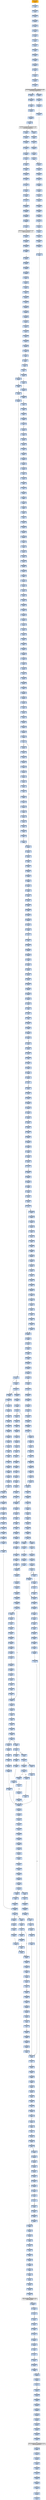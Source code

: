 strict digraph G {
	graph [bgcolor=transparent,
		name=G
	];
	node [color=lightsteelblue,
		fillcolor=lightsteelblue,
		shape=rectangle,
		style=filled
	];
	"0x0042f9e1"	[label="0x0042f9e1
movl"];
	"0x0042f9e4"	[label="0x0042f9e4
movl"];
	"0x0042f9e1" -> "0x0042f9e4"	[color="#000000"];
	"0x0042fd42"	[label="0x0042fd42
jmp"];
	"0x0042ff70"	[label="0x0042ff70
cmpl"];
	"0x0042fd42" -> "0x0042ff70"	[color="#000000"];
	"0x0042f015"	[label="0x0042f015
movl"];
	"0x0042f01a"	[label="0x0042f01a
addl"];
	"0x0042f015" -> "0x0042f01a"	[color="#000000"];
	"0x0042f888"	[label="0x0042f888
movl"];
	"0x0042f88c"	[label="0x0042f88c
xorl"];
	"0x0042f888" -> "0x0042f88c"	[color="#000000"];
	"0x0042faaf"	[label="0x0042faaf
incl"];
	"0x0042fab0"	[label="0x0042fab0
cmpl"];
	"0x0042faaf" -> "0x0042fab0"	[color="#000000"];
	"0x0042f729"	[label="0x0042f729
addl"];
	"0x0042f72f"	[label="0x0042f72f
ret"];
	"0x0042f729" -> "0x0042f72f"	[color="#000000"];
	"0x0042fe24"	[label="0x0042fe24
je"];
	"0x0042fe9c"	[label="0x0042fe9c
cmpl"];
	"0x0042fe24" -> "0x0042fe9c"	[color="#000000",
		label=T];
	"0x0042fe26"	[label="0x0042fe26
cmpl"];
	"0x0042fe24" -> "0x0042fe26"	[color="#000000",
		label=F];
	GETMODULEHANDLEA_KERNEL32_DLL	[color=lightgrey,
		fillcolor=lightgrey,
		label="GETMODULEHANDLEA_KERNEL32_DLL
GETMODULEHANDLEA"];
	"0x0042f042"	[label="0x0042f042
movl"];
	GETMODULEHANDLEA_KERNEL32_DLL -> "0x0042f042"	[color="#000000"];
	"0x0042f287"	[label="0x0042f287
testl"];
	GETMODULEHANDLEA_KERNEL32_DLL -> "0x0042f287"	[color="#000000"];
	"0x0042f89a"	[label="0x0042f89a
movl"];
	"0x0042f89e"	[label="0x0042f89e
leal"];
	"0x0042f89a" -> "0x0042f89e"	[color="#000000"];
	"0x0042fabd"	[label="0x0042fabd
pushl"];
	"0x0042fac2"	[label="0x0042fac2
call"];
	"0x0042fabd" -> "0x0042fac2"	[color="#000000"];
	"0x0042f0b0"	[label="0x0042f0b0
pushl"];
	"0x0042f0b2"	[label="0x0042f0b2
pushl"];
	"0x0042f0b0" -> "0x0042f0b2"	[color="#000000"];
	"0x0042fb24"	[label="0x0042fb24
movl"];
	"0x0042fb2a"	[label="0x0042fb2a
movl"];
	"0x0042fb24" -> "0x0042fb2a"	[color="#000000"];
	"0x0042f7de"	[label="0x0042f7de
movl"];
	"0x0042f7e0"	[label="0x0042f7e0
movl"];
	"0x0042f7de" -> "0x0042f7e0"	[color="#000000"];
	"0x0042fe90"	[label="0x0042fe90
call"];
	"0x0042f9b0"	[label="0x0042f9b0
pushl"];
	"0x0042fe90" -> "0x0042f9b0"	[color="#000000"];
	"0x0042fe22"	[label="0x0042fe22
movl"];
	"0x0042fe22" -> "0x0042fe24"	[color="#000000"];
	"0x0042f87e"	[label="0x0042f87e
movl"];
	"0x0042f882"	[label="0x0042f882
movl"];
	"0x0042f87e" -> "0x0042f882"	[color="#000000"];
	"0x0042f04f"	[label="0x0042f04f
call"];
	GETPROCADDRESS_KERNEL32_DLL	[color=lightgrey,
		fillcolor=lightgrey,
		label="GETPROCADDRESS_KERNEL32_DLL
GETPROCADDRESS"];
	"0x0042f04f" -> GETPROCADDRESS_KERNEL32_DLL	[color="#000000"];
	VIRTUALPROTECT_KERNEL32_DLL	[color=lightgrey,
		fillcolor=lightgrey,
		label="VIRTUALPROTECT_KERNEL32_DLL
VIRTUALPROTECT"];
	"0x0042f3ff"	[label="0x0042f3ff
popl"];
	VIRTUALPROTECT_KERNEL32_DLL -> "0x0042f3ff"	[color="#000000"];
	"0x0042f851"	[label="0x0042f851
xorl"];
	"0x0042f853"	[label="0x0042f853
repz"];
	"0x0042f851" -> "0x0042f853"	[color="#000000"];
	"0x0042f7f6"	[label="0x0042f7f6
movl"];
	"0x0042f7fb"	[label="0x0042f7fb
subl"];
	"0x0042f7f6" -> "0x0042f7fb"	[color="#000000"];
	"0x0042f9c0"	[label="0x0042f9c0
movb"];
	"0x0042f9c2"	[label="0x0042f9c2
incl"];
	"0x0042f9c0" -> "0x0042f9c2"	[color="#000000"];
	"0x0042fa6a"	[label="0x0042fa6a
subl"];
	"0x0042fa6c"	[label="0x0042fa6c
subl"];
	"0x0042fa6a" -> "0x0042fa6c"	[color="#000000"];
	"0x0042fea0"	[label="0x0042fea0
jb"];
	"0x0042fe9c" -> "0x0042fea0"	[color="#000000"];
	"0x0042fcb9"	[label="0x0042fcb9
xorl"];
	"0x0042fcbb"	[label="0x0042fcbb
cmpb"];
	"0x0042fcb9" -> "0x0042fcbb"	[color="#000000"];
	"0x0042f6f0"	[label="0x0042f6f0
call"];
	"0x0042fb02"	[label="0x0042fb02
movl"];
	"0x0042f6f0" -> "0x0042fb02"	[color="#000000"];
	"0x0042f17c"	[label="0x0042f17c
pushl"];
	"0x0042f181"	[label="0x0042f181
pushl"];
	"0x0042f17c" -> "0x0042f181"	[color="#000000"];
	"0x0042f93d"	[label="0x0042f93d
jge"];
	"0x0042f943"	[label="0x0042f943
cmpl"];
	"0x0042f93d" -> "0x0042f943"	[color="#000000",
		label=F];
	"0x0042f392"	[label="0x0042f392
addl"];
	"0x0042f394"	[label="0x0042f394
pushl"];
	"0x0042f392" -> "0x0042f394"	[color="#000000"];
	"0x0042f172"	[label="0x0042f172
repz"];
	"0x0042f174"	[label="0x0042f174
movl"];
	"0x0042f172" -> "0x0042f174"	[color="#000000"];
	"0x0042fb74"	[label="0x0042fb74
movl"];
	"0x0042fb76"	[label="0x0042fb76
call"];
	"0x0042fb74" -> "0x0042fb76"	[color="#000000"];
	"0x0042f986"	[label="0x0042f986
xorl"];
	"0x0042f988"	[label="0x0042f988
movb"];
	"0x0042f986" -> "0x0042f988"	[color="#000000"];
	"0x0042fe18"	[label="0x0042fe18
movb"];
	"0x0042fe1f"	[label="0x0042fe1f
popl"];
	"0x0042fe18" -> "0x0042fe1f"	[color="#000000"];
	"0x0042f420"	[label="0x0042f420
pushl"];
	"0x0042f425"	[label="0x0042f425
ret"];
	"0x0042f420" -> "0x0042f425"	[color="#000000"];
	"0x0042ff25"	[label="0x0042ff25
movl"];
	"0x0042ff2b"	[label="0x0042ff2b
movl"];
	"0x0042ff25" -> "0x0042ff2b"	[color="#000000"];
	"0x0042ff74"	[label="0x0042ff74
jb"];
	"0x0042ff7a"	[label="0x0042ff7a
movl"];
	"0x0042ff74" -> "0x0042ff7a"	[color="#000000",
		label=F];
	"0x0042ff80"	[label="0x0042ff80
popl"];
	"0x0042ff81"	[label="0x0042ff81
popl"];
	"0x0042ff80" -> "0x0042ff81"	[color="#000000"];
	"0x0042fa1b"	[label="0x0042fa1b
jmp"];
	"0x0042fa58"	[label="0x0042fa58
movl"];
	"0x0042fa1b" -> "0x0042fa58"	[color="#000000"];
	"0x0042f2a8"	[label="0x0042f2a8
movl"];
	"0x0042f2aa"	[label="0x0042f2aa
testl"];
	"0x0042f2a8" -> "0x0042f2aa"	[color="#000000"];
	"0x0042fa7f"	[label="0x0042fa7f
movl"];
	"0x0042fa82"	[label="0x0042fa82
popl"];
	"0x0042fa7f" -> "0x0042fa82"	[color="#000000"];
	VIRTUALFREE_KERNEL32_DLL	[color=lightgrey,
		fillcolor=lightgrey,
		label="VIRTUALFREE_KERNEL32_DLL
VIRTUALFREE"];
	"0x0042f1a8"	[label="0x0042f1a8
movl"];
	VIRTUALFREE_KERNEL32_DLL -> "0x0042f1a8"	[color="#000000"];
	"0x0042f24f"	[label="0x0042f24f
orl"];
	"0x0042f251"	[label="0x0042f251
je"];
	"0x0042f24f" -> "0x0042f251"	[color="#000000"];
	"0x0042f7bb"	[label="0x0042f7bb
movb"];
	"0x0042f7bd"	[label="0x0042f7bd
incl"];
	"0x0042f7bb" -> "0x0042f7bd"	[color="#000000"];
	"0x0042f8bd"	[label="0x0042f8bd
movl"];
	"0x0042f8c1"	[label="0x0042f8c1
movl"];
	"0x0042f8bd" -> "0x0042f8c1"	[color="#000000"];
	"0x0042f885"	[label="0x0042f885
movl"];
	"0x0042f882" -> "0x0042f885"	[color="#000000"];
	"0x0042f7be"	[label="0x0042f7be
movb"];
	"0x0042f7bd" -> "0x0042f7be"	[color="#000000"];
	"0x0042fa36"	[label="0x0042fa36
jmp"];
	"0x0042fa36" -> "0x0042fa58"	[color="#000000"];
	"0x0042f2b9"	[label="0x0042f2b9
movl"];
	"0x0042f2bb"	[label="0x0042f2bb
movl"];
	"0x0042f2b9" -> "0x0042f2bb"	[color="#000000"];
	"0x0042fee4"	[label="0x0042fee4
movl"];
	"0x0042fee9"	[label="0x0042fee9
movl"];
	"0x0042fee4" -> "0x0042fee9"	[color="#000000"];
	"0x0042f85e"	[label="0x0042f85e
movl"];
	"0x0042f862"	[label="0x0042f862
jbe"];
	"0x0042f85e" -> "0x0042f862"	[color="#000000"];
	"0x0042f802"	[label="0x0042f802
shrl"];
	"0x0042f804"	[label="0x0042f804
addl"];
	"0x0042f802" -> "0x0042f804"	[color="#000000"];
	"0x0042f269"	[label="0x0042f269
movl"];
	"0x0042f26f"	[label="0x0042f26f
addl"];
	"0x0042f269" -> "0x0042f26f"	[color="#000000"];
	"0x0042f918"	[label="0x0042f918
repz"];
	"0x0042f91a"	[label="0x0042f91a
movl"];
	"0x0042f918" -> "0x0042f91a"	[color="#000000"];
	"0x0042faa2"	[label="0x0042faa2
popl"];
	"0x0042faa3"	[label="0x0042faa3
movl"];
	"0x0042faa2" -> "0x0042faa3"	[color="#000000"];
	"0x0042fa20"	[label="0x0042fa20
jae"];
	"0x0042fa22"	[label="0x0042fa22
cmpl"];
	"0x0042fa20" -> "0x0042fa22"	[color="#000000",
		label=F];
	"0x0042fa2c"	[label="0x0042fa2c
cmpl"];
	"0x0042fa20" -> "0x0042fa2c"	[color="#000000",
		label=T];
	"0x0042fa8b"	[label="0x0042fa8b
xorl"];
	"0x0042fa8d"	[label="0x0042fa8d
leal"];
	"0x0042fa8b" -> "0x0042fa8d"	[color="#000000"];
	"0x0042f91e"	[label="0x0042f91e
movl"];
	"0x0042f91a" -> "0x0042f91e"	[color="#000000"];
	"0x0042f8b3"	[label="0x0042f8b3
movl"];
	"0x0042f8b7"	[label="0x0042f8b7
ja"];
	"0x0042f8b3" -> "0x0042f8b7"	[color="#000000"];
	"0x0042f8c4"	[label="0x0042f8c4
movl"];
	"0x0042f8c7"	[label="0x0042f8c7
addl"];
	"0x0042f8c4" -> "0x0042f8c7"	[color="#000000"];
	"0x0042f872"	[label="0x0042f872
incl"];
	"0x0042f873"	[label="0x0042f873
cmpl"];
	"0x0042f872" -> "0x0042f873"	[color="#000000"];
	"0x0042f08d"	[label="0x0042f08d
movl"];
	"0x0042f093"	[label="0x0042f093
orl"];
	"0x0042f08d" -> "0x0042f093"	[color="#000000"];
	"0x0042fb49"	[label="0x0042fb49
movl"];
	"0x0042fb4f"	[label="0x0042fb4f
movl"];
	"0x0042fb49" -> "0x0042fb4f"	[color="#000000"];
	"0x0042fea8"	[label="0x0042fea8
shll"];
	"0x0042feab"	[label="0x0042feab
movb"];
	"0x0042fea8" -> "0x0042feab"	[color="#000000"];
	"0x0042fab9"	[label="0x0042fab9
leal"];
	"0x0042fabc"	[label="0x0042fabc
pushl"];
	"0x0042fab9" -> "0x0042fabc"	[color="#000000"];
	"0x0042f39d"	[label="0x0042f39d
pushl"];
	"0x0042f39e"	[label="0x0042f39e
call"];
	"0x0042f39d" -> "0x0042f39e"	[color="#000000"];
	"0x0042fa25"	[label="0x0042fa25
sbbl"];
	"0x0042fa27"	[label="0x0042fa27
addl"];
	"0x0042fa25" -> "0x0042fa27"	[color="#000000"];
	"0x0042f8c1" -> "0x0042f8c4"	[color="#000000"];
	"0x0042fb0f"	[label="0x0042fb0f
leal"];
	"0x0042fb12"	[label="0x0042fb12
movl"];
	"0x0042fb0f" -> "0x0042fb12"	[color="#000000"];
	"0x0042fb72"	[label="0x0042fb72
pushl"];
	"0x0042fb72" -> "0x0042fb74"	[color="#000000"];
	"0x0042f7c7"	[label="0x0042f7c7
movl"];
	"0x0042f7cb"	[label="0x0042f7cb
shll"];
	"0x0042f7c7" -> "0x0042f7cb"	[color="#000000"];
	"0x0042fcc3"	[label="0x0042fcc3
jne"];
	"0x0042fcc5"	[label="0x0042fcc5
incl"];
	"0x0042fcc3" -> "0x0042fcc5"	[color="#000000",
		label=F];
	"0x0042fccd"	[label="0x0042fccd
movb"];
	"0x0042fcc3" -> "0x0042fccd"	[color="#000000",
		label=T];
	"0x0042ff83"	[label="0x0042ff83
movb"];
	"0x0042ff85"	[label="0x0042ff85
popl"];
	"0x0042ff83" -> "0x0042ff85"	[color="#000000"];
	"0x0042faf7"	[label="0x0042faf7
popl"];
	"0x0042faf8"	[label="0x0042faf8
popl"];
	"0x0042faf7" -> "0x0042faf8"	[color="#000000"];
	"0x0042f911"	[label="0x0042f911
movl"];
	"0x0042f915"	[label="0x0042f915
andl"];
	"0x0042f911" -> "0x0042f915"	[color="#000000"];
	"0x0042fe4c"	[label="0x0042fe4c
movl"];
	"0x0042fe50"	[label="0x0042fe50
andl"];
	"0x0042fe4c" -> "0x0042fe50"	[color="#000000"];
	"0x0042fa47"	[label="0x0042fa47
jae"];
	"0x0042fa49"	[label="0x0042fa49
movl"];
	"0x0042fa47" -> "0x0042fa49"	[color="#000000",
		label=F];
	"0x0042fafe"	[label="0x0042fafe
popl"];
	"0x0042faff"	[label="0x0042faff
ret"];
	"0x0042fafe" -> "0x0042faff"	[color="#000000"];
	"0x0042f831"	[label="0x0042f831
ret"];
	"0x0042faf1"	[label="0x0042faf1
movl"];
	"0x0042f831" -> "0x0042faf1"	[color="#000000"];
	"0x0042f39e" -> VIRTUALPROTECT_KERNEL32_DLL	[color="#000000"];
	"0x0042f939"	[label="0x0042f939
movl"];
	"0x0042f939" -> "0x0042f93d"	[color="#000000"];
	"0x0042f110"	[label="0x0042f110
pushl"];
	"0x0042f111"	[label="0x0042f111
pushl"];
	"0x0042f110" -> "0x0042f111"	[color="#000000"];
	"0x0042f80f"	[label="0x0042f80f
movl"];
	"0x0042fac2" -> "0x0042f80f"	[color="#000000"];
	"0x0042f9b1"	[label="0x0042f9b1
pushl"];
	"0x0042f9b0" -> "0x0042f9b1"	[color="#000000"];
	"0x0042f114"	[label="0x0042f114
subl"];
	"0x0042f117"	[label="0x0042f117
movl"];
	"0x0042f114" -> "0x0042f117"	[color="#000000"];
	"0x0042f2ee"	[label="0x0042f2ee
testl"];
	"0x0042f2f0"	[label="0x0042f2f0
popl"];
	"0x0042f2ee" -> "0x0042f2f0"	[color="#000000"];
	"0x0042ff4e"	[label="0x0042ff4e
movb"];
	"0x0042ff51"	[label="0x0042ff51
movl"];
	"0x0042ff4e" -> "0x0042ff51"	[color="#000000"];
	"0x0042ff70" -> "0x0042ff74"	[color="#000000"];
	"0x0042f7c2"	[label="0x0042f7c2
movl"];
	"0x0042f7c4"	[label="0x0042f7c4
movl"];
	"0x0042f7c2" -> "0x0042f7c4"	[color="#000000"];
	"0x0042f396"	[label="0x0042f396
pushl"];
	"0x0042f397"	[label="0x0042f397
pushl"];
	"0x0042f396" -> "0x0042f397"	[color="#000000"];
	"0x0042f931"	[label="0x0042f931
movl"];
	"0x0042f935"	[label="0x0042f935
movl"];
	"0x0042f931" -> "0x0042f935"	[color="#000000"];
	"0x0042f6cc"	[label="0x0042f6cc
subl"];
	"0x0042f6d2"	[label="0x0042f6d2
leal"];
	"0x0042f6cc" -> "0x0042f6d2"	[color="#000000"];
	"0x0042f8a9"	[label="0x0042f8a9
shll"];
	"0x0042f8ab"	[label="0x0042f8ab
addl"];
	"0x0042f8a9" -> "0x0042f8ab"	[color="#000000"];
	"0x0042f970"	[label="0x0042f970
testb"];
	"0x0042f972"	[label="0x0042f972
je"];
	"0x0042f970" -> "0x0042f972"	[color="#000000"];
	"0x0042fb6e"	[label="0x0042fb6e
leal"];
	"0x0042fb71"	[label="0x0042fb71
pushl"];
	"0x0042fb6e" -> "0x0042fb71"	[color="#000000"];
	"0x0042ff3e"	[label="0x0042ff3e
leal"];
	"0x0042ff41"	[label="0x0042ff41
cmpl"];
	"0x0042ff3e" -> "0x0042ff41"	[color="#000000"];
	"0x0042fd3c"	[label="0x0042fd3c
movl"];
	"0x0042fd3e"	[label="0x0042fd3e
movl"];
	"0x0042fd3c" -> "0x0042fd3e"	[color="#000000"];
	"0x0042f8cf"	[label="0x0042f8cf
movl"];
	"0x0042f8d3"	[label="0x0042f8d3
jl"];
	"0x0042f8cf" -> "0x0042f8d3"	[color="#000000"];
	"0x0042fd3b"	[label="0x0042fd3b
incl"];
	"0x0042fd3b" -> "0x0042fd3c"	[color="#000000"];
	"0x0042ff49"	[label="0x0042ff49
subl"];
	"0x0042ff4b"	[label="0x0042ff4b
incl"];
	"0x0042ff49" -> "0x0042ff4b"	[color="#000000"];
	"0x0042f90d"	[label="0x0042f90d
repz"];
	"0x0042f90f"	[label="0x0042f90f
movl"];
	"0x0042f90d" -> "0x0042f90f"	[color="#000000"];
	"0x0042f0fc"	[label="0x0042f0fc
call"];
	"0x0042f6c8"	[label="0x0042f6c8
movl"];
	"0x0042f0fc" -> "0x0042f6c8"	[color="#000000"];
	"0x0042f9a6"	[label="0x0042f9a6
popl"];
	"0x0042f9a7"	[label="0x0042f9a7
addl"];
	"0x0042f9a6" -> "0x0042f9a7"	[color="#000000"];
	"0x0042f834"	[label="0x0042f834
subl"];
	"0x0042f83a"	[label="0x0042f83a
pushl"];
	"0x0042f834" -> "0x0042f83a"	[color="#000000"];
	"0x0042fa0f"	[label="0x0042fa0f
movl"];
	"0x0042fa11"	[label="0x0042fa11
shrl"];
	"0x0042fa0f" -> "0x0042fa11"	[color="#000000"];
	"0x0042ff82"	[label="0x0042ff82
popl"];
	"0x0042ff81" -> "0x0042ff82"	[color="#000000"];
	"0x0042fd36"	[label="0x0042fd36
movb"];
	"0x0042fd38"	[label="0x0042fd38
movl"];
	"0x0042fd36" -> "0x0042fd38"	[color="#000000"];
	"0x0042f926"	[label="0x0042f926
addl"];
	"0x0042f929"	[label="0x0042f929
incl"];
	"0x0042f926" -> "0x0042f929"	[color="#000000"];
	"0x0042ff31"	[label="0x0042ff31
movl"];
	"0x0042ff37"	[label="0x0042ff37
movl"];
	"0x0042ff31" -> "0x0042ff37"	[color="#000000"];
	"0x0042f8e0"	[label="0x0042f8e0
movl"];
	"0x0042f8e6"	[label="0x0042f8e6
shrl"];
	"0x0042f8e0" -> "0x0042f8e6"	[color="#000000"];
	"0x0042f048"	[label="0x0042f048
movl"];
	"0x0042f042" -> "0x0042f048"	[color="#000000"];
	"0x0042fce6"	[label="0x0042fce6
popl"];
	"0x0042fce7"	[label="0x0042fce7
popl"];
	"0x0042fce6" -> "0x0042fce7"	[color="#000000"];
	"0x0042f71a"	[label="0x0042f71a
jne"];
	"0x0042f726"	[label="0x0042f726
movl"];
	"0x0042f71a" -> "0x0042f726"	[color="#000000",
		label=T];
	"0x0042fcb2"	[label="0x0042fcb2
movb"];
	"0x0042fcb2" -> "0x0042fcb9"	[color="#000000"];
	"0x0042f80a"	[label="0x0042f80a
popl"];
	"0x0042f80b"	[label="0x0042f80b
popl"];
	"0x0042f80a" -> "0x0042f80b"	[color="#000000"];
	"0x0042fccb"	[label="0x0042fccb
jmp"];
	"0x0042fcd4"	[label="0x0042fcd4
movl"];
	"0x0042fccb" -> "0x0042fcd4"	[color="#000000"];
	"0x0042fe2e"	[label="0x0042fe2e
leal"];
	"0x0042fe31"	[label="0x0042fe31
cmpl"];
	"0x0042fe2e" -> "0x0042fe31"	[color="#000000"];
	"0x0042fed6"	[label="0x0042fed6
movl"];
	"0x0042fed9"	[label="0x0042fed9
movl"];
	"0x0042fed6" -> "0x0042fed9"	[color="#000000"];
	"0x0042fb14"	[label="0x0042fb14
movl"];
	"0x0042fb1b"	[label="0x0042fb1b
movl"];
	"0x0042fb14" -> "0x0042fb1b"	[color="#000000"];
	"0x0042fef5"	[label="0x0042fef5
addl"];
	"0x0042fef7"	[label="0x0042fef7
cmpl"];
	"0x0042fef5" -> "0x0042fef7"	[color="#000000"];
	"0x0042fa09"	[label="0x0042fa09
movl"];
	"0x0042fa09" -> "0x0042fa0f"	[color="#000000"];
	"0x0042f155"	[label="0x0042f155
jmp"];
	"0x0042f15f"	[label="0x0042f15f
movl"];
	"0x0042f155" -> "0x0042f15f"	[color="#000000"];
	"0x0042f8a1"	[label="0x0042f8a1
movl"];
	"0x0042f8a5"	[label="0x0042f8a5
movl"];
	"0x0042f8a1" -> "0x0042f8a5"	[color="#000000"];
	"0x0042f8ad"	[label="0x0042f8ad
cmpl"];
	"0x0042f8ab" -> "0x0042f8ad"	[color="#000000"];
	"0x0042f813"	[label="0x0042f813
movl"];
	"0x0042f80f" -> "0x0042f813"	[color="#000000"];
	"0x0042f90f" -> "0x0042f911"	[color="#000000"];
	"0x0042ff2b" -> "0x0042ff31"	[color="#000000"];
	"0x0042f2be"	[label="0x0042f2be
addl"];
	"0x0042f2bb" -> "0x0042f2be"	[color="#000000"];
	"0x0042f9f9"	[label="0x0042f9f9
subl"];
	"0x0042f9fb"	[label="0x0042f9fb
shrl"];
	"0x0042f9f9" -> "0x0042f9fb"	[color="#000000"];
	"0x0042f9c9"	[label="0x0042f9c9
movl"];
	"0x0042f9cc"	[label="0x0042f9cc
movl"];
	"0x0042f9c9" -> "0x0042f9cc"	[color="#000000"];
	"0x0042fe7d"	[label="0x0042fe7d
movl"];
	"0x0042fe80"	[label="0x0042fe80
subl"];
	"0x0042fe7d" -> "0x0042fe80"	[color="#000000"];
	"0x0042fbac"	[label="0x0042fbac
pushl"];
	"0x0042fbad"	[label="0x0042fbad
movl"];
	"0x0042fbac" -> "0x0042fbad"	[color="#000000"];
	"0x0042fa75"	[label="0x0042fa75
addl"];
	"0x0042fa77"	[label="0x0042fa77
movl"];
	"0x0042fa75" -> "0x0042fa77"	[color="#000000"];
	"0x0042f92e"	[label="0x0042f92e
cmpl"];
	"0x0042f92e" -> "0x0042f931"	[color="#000000"];
	"0x0042f0e2"	[label="0x0042f0e2
movl"];
	"0x0042f0e8"	[label="0x0042f0e8
pushl"];
	"0x0042f0e2" -> "0x0042f0e8"	[color="#000000"];
	"0x0042fa84"	[label="0x0042fa84
pushl"];
	"0x0042fa85"	[label="0x0042fa85
pushl"];
	"0x0042fa84" -> "0x0042fa85"	[color="#000000"];
	"0x0042f0eb"	[label="0x0042f0eb
addl"];
	"0x0042f0f1"	[label="0x0042f0f1
pushl"];
	"0x0042f0eb" -> "0x0042f0f1"	[color="#000000"];
	"0x0042fb5a"	[label="0x0042fb5a
call"];
	"0x0042fb63"	[label="0x0042fb63
subl"];
	"0x0042fb5a" -> "0x0042fb63"	[color="#000000"];
	"0x0042f395"	[label="0x0042f395
pushl"];
	"0x0042f395" -> "0x0042f396"	[color="#000000"];
	"0x0042f014"	[label="0x0042f014
popl"];
	"0x0042f014" -> "0x0042f015"	[color="#000000"];
	"0x0042fb57"	[label="0x0042fb57
movl"];
	"0x0042fb59"	[label="0x0042fb59
stosb"];
	"0x0042fb57" -> "0x0042fb59"	[color="#000000"];
	"0x0042f9f4"	[label="0x0042f9f4
movl"];
	"0x0042f9f4" -> "0x0042f9f9"	[color="#000000"];
	"0x0042f2c0"	[label="0x0042f2c0
addl"];
	"0x0042f2be" -> "0x0042f2c0"	[color="#000000"];
	"0x0042f056"	[label="0x0042f056
movb"];
	"0x0042f058"	[label="0x0042f058
scasb"];
	"0x0042f056" -> "0x0042f058"	[color="#000000"];
	"0x0042f022"	[label="0x0042f022
cmpl"];
	"0x0042f029"	[label="0x0042f029
movl"];
	"0x0042f022" -> "0x0042f029"	[color="#000000"];
	"0x0042fa5d"	[label="0x0042fa5d
addl"];
	"0x0042fa5f"	[label="0x0042fa5f
movl"];
	"0x0042fa5d" -> "0x0042fa5f"	[color="#000000"];
	"0x0042f97f"	[label="0x0042f97f
movl"];
	"0x0042f983"	[label="0x0042f983
movl"];
	"0x0042f97f" -> "0x0042f983"	[color="#000000"];
	"0x0042fd34"	[label="0x0042fd34
movl"];
	"0x0042fd34" -> "0x0042fd36"	[color="#000000"];
	"0x0042fa87"	[label="0x0042fa87
movl"];
	"0x0042fa89"	[label="0x0042fa89
xorl"];
	"0x0042fa87" -> "0x0042fa89"	[color="#000000"];
	"0x0042f806"	[label="0x0042f806
popl"];
	"0x0042f804" -> "0x0042f806"	[color="#000000"];
	"0x0042f900"	[label="0x0042f900
movl"];
	"0x0042f904"	[label="0x0042f904
shll"];
	"0x0042f900" -> "0x0042f904"	[color="#000000"];
	"0x0042f83c"	[label="0x0042f83c
pushl"];
	"0x0042f83d"	[label="0x0042f83d
movl"];
	"0x0042f83c" -> "0x0042f83d"	[color="#000000"];
	"0x0042f36e"	[label="0x0042f36e
jmp"];
	"0x0042f2a2"	[label="0x0042f2a2
movl"];
	"0x0042f36e" -> "0x0042f2a2"	[color="#000000"];
	"0x0042f384"	[label="0x0042f384
jmp"];
	"0x0042f271"	[label="0x0042f271
movl"];
	"0x0042f384" -> "0x0042f271"	[color="#000000"];
	"0x0042f249"	[label="0x0042f249
movl"];
	"0x0042f249" -> "0x0042f24f"	[color="#000000"];
	"0x0042faf9"	[label="0x0042faf9
addl"];
	"0x0042faf8" -> "0x0042faf9"	[color="#000000"];
	"0x0042fea2"	[label="0x0042fea2
movl"];
	"0x0042fea5"	[label="0x0042fea5
movl"];
	"0x0042fea2" -> "0x0042fea5"	[color="#000000"];
	"0x0042f8fe"	[label="0x0042f8fe
movl"];
	"0x0042f8fe" -> "0x0042f900"	[color="#000000"];
	"0x0042fa62"	[label="0x0042fa62
movl"];
	"0x0042fa65"	[label="0x0042fa65
movl"];
	"0x0042fa62" -> "0x0042fa65"	[color="#000000"];
	"0x0042f866"	[label="0x0042f866
movb"];
	"0x0042f869"	[label="0x0042f869
movl"];
	"0x0042f866" -> "0x0042f869"	[color="#000000"];
	"0x0042f9c3"	[label="0x0042f9c3
movb"];
	"0x0042f9c7"	[label="0x0042f9c7
movl"];
	"0x0042f9c3" -> "0x0042f9c7"	[color="#000000"];
	"0x0042f7a5"	[label="0x0042f7a5
movl"];
	"0x0042f7a7"	[label="0x0042f7a7
pushl"];
	"0x0042f7a5" -> "0x0042f7a7"	[color="#000000"];
	"0x0042ff86"	[label="0x0042ff86
addl"];
	"0x0042ff85" -> "0x0042ff86"	[color="#000000"];
	"0x0042f0fa"	[label="0x0042f0fa
pushl"];
	"0x0042f0fb"	[label="0x0042f0fb
pushl"];
	"0x0042f0fa" -> "0x0042f0fb"	[color="#000000"];
	"0x0042fb37"	[label="0x0042fb37
movl"];
	"0x0042fb3d"	[label="0x0042fb3d
movl"];
	"0x0042fb37" -> "0x0042fb3d"	[color="#000000"];
	"0x0042f6eb"	[label="0x0042f6eb
pushl"];
	"0x0042f6ec"	[label="0x0042f6ec
leal"];
	"0x0042f6eb" -> "0x0042f6ec"	[color="#000000"];
	"0x0042feb8"	[label="0x0042feb8
movl"];
	"0x0042febc"	[label="0x0042febc
andl"];
	"0x0042feb8" -> "0x0042febc"	[color="#000000"];
	"0x0042f8d5"	[label="0x0042f8d5
movl"];
	"0x0042f8d3" -> "0x0042f8d5"	[color="#000000",
		label=F];
	"0x0042f922"	[label="0x0042f922
movl"];
	"0x0042f8d3" -> "0x0042f922"	[color="#000000",
		label=T];
	"0x0042f1c8"	[label="0x0042f1c8
je"];
	"0x0042f243"	[label="0x0042f243
movl"];
	"0x0042f1c8" -> "0x0042f243"	[color="#000000",
		label=T];
	"0x0042f7f4"	[label="0x0042f7f4
shrl"];
	"0x0042f7f4" -> "0x0042f7f6"	[color="#000000"];
	"0x0042f9d0"	[label="0x0042f9d0
shll"];
	"0x0042f9cc" -> "0x0042f9d0"	[color="#000000"];
	"0x0042fb06"	[label="0x0042fb06
movl"];
	"0x0042fb08"	[label="0x0042fb08
movl"];
	"0x0042fb06" -> "0x0042fb08"	[color="#000000"];
	"0x0042f106"	[label="0x0042f106
jne"];
	"0x0042f106" -> "0x0042f155"	[color="#000000",
		label=T];
	"0x0042f108"	[label="0x0042f108
incb"];
	"0x0042f106" -> "0x0042f108"	[color="#000000",
		label=F];
	"0x0042f11d"	[label="0x0042f11d
xorl"];
	"0x0042f11f"	[label="0x0042f11f
orl"];
	"0x0042f11d" -> "0x0042f11f"	[color="#000000"];
	"0x0042fa65" -> "0x0042fa6a"	[color="#000000"];
	"0x0042fbc3"	[label="0x0042fbc3
xorl"];
	"0x0042fbc5"	[label="0x0042fbc5
movl"];
	"0x0042fbc3" -> "0x0042fbc5"	[color="#000000"];
	"0x0042f001"	[color=lightgrey,
		fillcolor=orange,
		label="0x0042f001
pusha"];
	"0x0042f002"	[label="0x0042f002
call"];
	"0x0042f001" -> "0x0042f002"	[color="#000000"];
	"0x0042fec6"	[label="0x0042fec6
movl"];
	"0x0042fec8"	[label="0x0042fec8
cmpl"];
	"0x0042fec6" -> "0x0042fec8"	[color="#000000"];
	"0x0042fcda"	[label="0x0042fcda
leal"];
	"0x0042fcde"	[label="0x0042fcde
movl"];
	"0x0042fcda" -> "0x0042fcde"	[color="#000000"];
	"0x0042f949"	[label="0x0042f949
je"];
	"0x0042f95a"	[label="0x0042f95a
movl"];
	"0x0042f949" -> "0x0042f95a"	[color="#000000",
		label=T];
	"0x0042f163"	[label="0x0042f163
addl"];
	"0x0042f169"	[label="0x0042f169
movl"];
	"0x0042f163" -> "0x0042f169"	[color="#000000"];
	"0x0042f807"	[label="0x0042f807
movl"];
	"0x0042f806" -> "0x0042f807"	[color="#000000"];
	"0x0042f03b"	[label="0x0042f03b
pushl"];
	"0x0042f03c"	[label="0x0042f03c
call"];
	"0x0042f03b" -> "0x0042f03c"	[color="#000000"];
	"0x0042f0b7"	[label="0x0042f0b7
pushl"];
	"0x0042f0bc"	[label="0x0042f0bc
pushl"];
	"0x0042f0b7" -> "0x0042f0bc"	[color="#000000"];
	"0x0042f154"	[label="0x0042f154
popl"];
	"0x0042f154" -> "0x0042f155"	[color="#000000"];
	"0x0042f152"	[label="0x0042f152
popl"];
	"0x0042f153"	[label="0x0042f153
popl"];
	"0x0042f152" -> "0x0042f153"	[color="#000000"];
	"0x0042f2ac"	[label="0x0042f2ac
jne"];
	"0x0042f2b1"	[label="0x0042f2b1
addl"];
	"0x0042f2ac" -> "0x0042f2b1"	[color="#000000",
		label=T];
	"0x0042f2a2" -> "0x0042f2a8"	[color="#000000"];
	"0x0042f00e"	[label="0x0042f00e
call"];
	"0x0042f00e" -> "0x0042f014"	[color="#000000"];
	"0x0042f845"	[label="0x0042f845
movl"];
	"0x0042f84b"	[label="0x0042f84b
xorl"];
	"0x0042f845" -> "0x0042f84b"	[color="#000000"];
	"0x0042f9fd"	[label="0x0042f9fd
movl"];
	"0x0042fa00"	[label="0x0042fa00
andl"];
	"0x0042f9fd" -> "0x0042fa00"	[color="#000000"];
	"0x0042faf1" -> "0x0042faf7"	[color="#000000"];
	"0x0042fefa"	[label="0x0042fefa
jae"];
	"0x0042fefc"	[label="0x0042fefc
movl"];
	"0x0042fefa" -> "0x0042fefc"	[color="#000000",
		label=F];
	"0x0042ff16"	[label="0x0042ff16
movl"];
	"0x0042fefa" -> "0x0042ff16"	[color="#000000",
		label=T];
	"0x0042fa05"	[label="0x0042fa05
cmpl"];
	"0x0042fa00" -> "0x0042fa05"	[color="#000000"];
	"0x0042ff6e"	[label="0x0042ff6e
je"];
	"0x0042ff6e" -> "0x0042ff70"	[color="#000000",
		label=F];
	"0x0042f7a8"	[label="0x0042f7a8
movl"];
	"0x0042f7ad"	[label="0x0042f7ad
pushl"];
	"0x0042f7a8" -> "0x0042f7ad"	[color="#000000"];
	"0x0042fe34"	[label="0x0042fe34
jb"];
	"0x0042fe31" -> "0x0042fe34"	[color="#000000"];
	"0x0042fba2"	[label="0x0042fba2
leal"];
	"0x0042fba8"	[label="0x0042fba8
leal"];
	"0x0042fba2" -> "0x0042fba8"	[color="#000000"];
	"0x0042f189"	[label="0x0042f189
call"];
	"0x0042f189" -> VIRTUALFREE_KERNEL32_DLL	[color="#000000"];
	"0x0042f39a"	[label="0x0042f39a
pushl"];
	"0x0042f39a" -> "0x0042f39d"	[color="#000000"];
	"0x0042fee0"	[label="0x0042fee0
addl"];
	"0x0042fee2"	[label="0x0042fee2
shrl"];
	"0x0042fee0" -> "0x0042fee2"	[color="#000000"];
	"0x0042fbb4"	[label="0x0042fbb4
testb"];
	"0x0042fbb6"	[label="0x0042fbb6
jne"];
	"0x0042fbb4" -> "0x0042fbb6"	[color="#000000"];
	"0x0042f974"	[label="0x0042f974
movl"];
	"0x0042f97a"	[label="0x0042f97a
andl"];
	"0x0042f974" -> "0x0042f97a"	[color="#000000"];
	"0x0042f151"	[label="0x0042f151
popl"];
	"0x0042f151" -> "0x0042f152"	[color="#000000"];
	"0x0042f40c"	[label="0x0042f40c
popl"];
	"0x0042f40d"	[label="0x0042f40d
orl"];
	"0x0042f40c" -> "0x0042f40d"	[color="#000000"];
	"0x0042f0a7"	[label="0x0042f0a7
cmpl"];
	"0x0042f0aa"	[label="0x0042f0aa
je"];
	"0x0042f0a7" -> "0x0042f0aa"	[color="#000000"];
	"0x0042fb59" -> "0x0042fb5a"	[color="#000000"];
	"0x0042f9a2"	[label="0x0042f9a2
popl"];
	"0x0042f9a3"	[label="0x0042f9a3
popl"];
	"0x0042f9a2" -> "0x0042f9a3"	[color="#000000"];
	"0x0042fcea"	[label="0x0042fcea
popl"];
	"0x0042fceb"	[label="0x0042fceb
addl"];
	"0x0042fcea" -> "0x0042fceb"	[color="#000000"];
	"0x0042f01c"	[label="0x0042f01c
subl"];
	"0x0042f01a" -> "0x0042f01c"	[color="#000000"];
	"0x0042f095"	[label="0x0042f095
je"];
	"0x0042f093" -> "0x0042f095"	[color="#000000"];
	"0x0042f879"	[label="0x0042f879
movl"];
	"0x0042f879" -> "0x0042f87e"	[color="#000000"];
	"0x0042f059"	[label="0x0042f059
jne"];
	"0x0042f058" -> "0x0042f059"	[color="#000000"];
	"0x0042fece"	[label="0x0042fece
movl"];
	"0x0042fed1"	[label="0x0042fed1
jae"];
	"0x0042fece" -> "0x0042fed1"	[color="#000000"];
	"0x0042f875"	[label="0x0042f875
movl"];
	"0x0042f873" -> "0x0042f875"	[color="#000000"];
	"0x0042f8eb"	[label="0x0042f8eb
andl"];
	"0x0042f8f0"	[label="0x0042f8f0
subl"];
	"0x0042f8eb" -> "0x0042f8f0"	[color="#000000"];
	"0x0042fead"	[label="0x0042fead
incl"];
	"0x0042feab" -> "0x0042fead"	[color="#000000"];
	"0x0042fa22" -> "0x0042fa25"	[color="#000000"];
	"0x0042f8d8"	[label="0x0042f8d8
movl"];
	"0x0042f8dc"	[label="0x0042f8dc
movl"];
	"0x0042f8d8" -> "0x0042f8dc"	[color="#000000"];
	"0x0042fca3"	[label="0x0042fca3
testb"];
	"0x0042fca5"	[label="0x0042fca5
jne"];
	"0x0042fca3" -> "0x0042fca5"	[color="#000000"];
	"0x0042f8a5" -> "0x0042f8a9"	[color="#000000"];
	"0x0042f83b"	[label="0x0042f83b
pushl"];
	"0x0042f83a" -> "0x0042f83b"	[color="#000000"];
	"0x0042feae"	[label="0x0042feae
movb"];
	"0x0042fead" -> "0x0042feae"	[color="#000000"];
	"0x0042f2aa" -> "0x0042f2ac"	[color="#000000"];
	"0x0042fe72"	[label="0x0042fe72
subl"];
	"0x0042fe74"	[label="0x0042fe74
addl"];
	"0x0042fe72" -> "0x0042fe74"	[color="#000000"];
	"0x0042f161"	[label="0x0042f161
movl"];
	"0x0042f15f" -> "0x0042f161"	[color="#000000"];
	"0x0042f994"	[label="0x0042f994
movl"];
	"0x0042f996"	[label="0x0042f996
movl"];
	"0x0042f994" -> "0x0042f996"	[color="#000000"];
	"0x0042f389"	[label="0x0042f389
movl"];
	"0x0042f38f"	[label="0x0042f38f
movl"];
	"0x0042f389" -> "0x0042f38f"	[color="#000000"];
	"0x0042f960"	[label="0x0042f960
xorl"];
	"0x0042f95a" -> "0x0042f960"	[color="#000000"];
	"0x0042f117" -> "0x0042f11d"	[color="#000000"];
	"0x0042f394" -> "0x0042f395"	[color="#000000"];
	"0x0042f9e6"	[label="0x0042f9e6
movl"];
	"0x0042f9e4" -> "0x0042f9e6"	[color="#000000"];
	"0x0042f8f2"	[label="0x0042f8f2
addl"];
	"0x0042f8f4"	[label="0x0042f8f4
movb"];
	"0x0042f8f2" -> "0x0042f8f4"	[color="#000000"];
	"0x0042feb2"	[label="0x0042feb2
movl"];
	"0x0042feae" -> "0x0042feb2"	[color="#000000"];
	"0x0042f89e" -> "0x0042f8a1"	[color="#000000"];
	"0x0042fa5a"	[label="0x0042fa5a
movl"];
	"0x0042fa5a" -> "0x0042fa5d"	[color="#000000"];
	"0x0042f8f0" -> "0x0042f8f2"	[color="#000000"];
	"0x0042f9a4"	[label="0x0042f9a4
movb"];
	"0x0042f9a3" -> "0x0042f9a4"	[color="#000000"];
	"0x0042f373"	[label="0x0042f373
movl"];
	"0x0042f375"	[label="0x0042f375
movl"];
	"0x0042f373" -> "0x0042f375"	[color="#000000"];
	"0x0042f877"	[label="0x0042f877
jb"];
	"0x0042f877" -> "0x0042f879"	[color="#000000",
		label=F];
	"0x0042f92b"	[label="0x0042f92b
addl"];
	"0x0042f92b" -> "0x0042f92e"	[color="#000000"];
	"0x0042f9ad"	[label="0x0042f9ad
ret"];
	"0x0042f9ad" -> "0x0042fbb4"	[color="#000000"];
	"0x0042f9ad" -> "0x0042fca3"	[color="#000000"];
	"0x0042f112"	[label="0x0042f112
movl"];
	"0x0042f111" -> "0x0042f112"	[color="#000000"];
	"0x0042f17b"	[label="0x0042f17b
popl"];
	"0x0042f17b" -> "0x0042f17c"	[color="#000000"];
	"0x0042fa7d"	[label="0x0042fa7d
popl"];
	"0x0042fa77" -> "0x0042fa7d"	[color="#000000"];
	"0x0042fa19"	[label="0x0042fa19
movl"];
	"0x0042fa19" -> "0x0042fa1b"	[color="#000000"];
	"0x0042fe3f"	[label="0x0042fe3f
movb"];
	"0x0042fe41"	[label="0x0042fe41
incl"];
	"0x0042fe3f" -> "0x0042fe41"	[color="#000000"];
	"0x0042f9db"	[label="0x0042f9db
movl"];
	"0x0042f9de"	[label="0x0042f9de
addl"];
	"0x0042f9db" -> "0x0042f9de"	[color="#000000"];
	"0x0042fe3c"	[label="0x0042fe3c
shll"];
	"0x0042fe3c" -> "0x0042fe3f"	[color="#000000"];
	"0x0042fa7e"	[label="0x0042fa7e
popl"];
	"0x0042fa7d" -> "0x0042fa7e"	[color="#000000"];
	"0x0042f8d5" -> "0x0042f8d8"	[color="#000000"];
	"0x0042f2f1"	[label="0x0042f2f1
jne"];
	"0x0042f2f0" -> "0x0042f2f1"	[color="#000000"];
	"0x0042f176"	[label="0x0042f176
andl"];
	"0x0042f179"	[label="0x0042f179
repz"];
	"0x0042f176" -> "0x0042f179"	[color="#000000"];
	"0x0042f0f7"	[label="0x0042f0f7
pushl"];
	"0x0042f0f1" -> "0x0042f0f7"	[color="#000000"];
	"0x0042f88e"	[label="0x0042f88e
movl"];
	"0x0042f892"	[label="0x0042f892
movl"];
	"0x0042f88e" -> "0x0042f892"	[color="#000000"];
	"0x0042fa83"	[label="0x0042fa83
ret"];
	"0x0042fa82" -> "0x0042fa83"	[color="#000000"];
	"0x0042fb55"	[label="0x0042fb55
repz"];
	"0x0042fb4f" -> "0x0042fb55"	[color="#000000"];
	"0x0042f378"	[label="0x0042f378
movl"];
	"0x0042f37b"	[label="0x0042f37b
addl"];
	"0x0042f378" -> "0x0042f37b"	[color="#000000"];
	"0x0042f9fb" -> "0x0042f9fd"	[color="#000000"];
	"0x0042f101"	[label="0x0042f101
movb"];
	"0x0042f72f" -> "0x0042f101"	[color="#000000"];
	"0x0042fecb"	[label="0x0042fecb
movl"];
	"0x0042fecb" -> "0x0042fece"	[color="#000000"];
	"0x0042f10e"	[label="0x0042f10e
pushl"];
	"0x0042f10f"	[label="0x0042f10f
pushl"];
	"0x0042f10e" -> "0x0042f10f"	[color="#000000"];
	"0x0042fe55"	[label="0x0042fe55
addl"];
	"0x0042fe50" -> "0x0042fe55"	[color="#000000"];
	"0x0042fce3"	[label="0x0042fce3
repz"];
	"0x0042fcde" -> "0x0042fce3"	[color="#000000"];
	"0x0042f943" -> "0x0042f949"	[color="#000000"];
	"0x0042fa86"	[label="0x0042fa86
pushl"];
	"0x0042fa86" -> "0x0042fa87"	[color="#000000"];
	"0x0042fb98"	[label="0x0042fb98
movb"];
	"0x0042fb9c"	[label="0x0042fb9c
incl"];
	"0x0042fb98" -> "0x0042fb9c"	[color="#000000"];
	"0x0042fb1e"	[label="0x0042fb1e
movl"];
	"0x0042fb1b" -> "0x0042fb1e"	[color="#000000"];
	"0x0042ff14"	[label="0x0042ff14
jmp"];
	"0x0042ff14" -> "0x0042ff31"	[color="#000000"];
	"0x0042f840"	[label="0x0042f840
movl"];
	"0x0042f840" -> "0x0042f845"	[color="#000000"];
	"0x0042fa44"	[label="0x0042fa44
cmpl"];
	"0x0042fa44" -> "0x0042fa47"	[color="#000000"];
	"0x0042f855"	[label="0x0042f855
movl"];
	"0x0042f853" -> "0x0042f855"	[color="#000000"];
	"0x0042fb71" -> "0x0042fb72"	[color="#000000"];
	"0x0042f40f"	[label="0x0042f40f
movl"];
	"0x0042f40d" -> "0x0042f40f"	[color="#000000"];
	"0x0042fe62"	[label="0x0042fe62
movl"];
	"0x0042fe65"	[label="0x0042fe65
jae"];
	"0x0042fe62" -> "0x0042fe65"	[color="#000000"];
	"0x0042fa2f"	[label="0x0042fa2f
jae"];
	"0x0042fa38"	[label="0x0042fa38
cmpl"];
	"0x0042fa2f" -> "0x0042fa38"	[color="#000000",
		label=T];
	"0x0042fa31"	[label="0x0042fa31
movl"];
	"0x0042fa2f" -> "0x0042fa31"	[color="#000000",
		label=F];
	"0x0042f9d3"	[label="0x0042f9d3
andl"];
	"0x0042f9d9"	[label="0x0042f9d9
orl"];
	"0x0042f9d3" -> "0x0042f9d9"	[color="#000000"];
	"0x0042f05f"	[label="0x0042f05f
leal"];
	"0x0042f062"	[label="0x0042f062
jmp"];
	"0x0042f05f" -> "0x0042f062"	[color="#000000"];
	"0x0042f907"	[label="0x0042f907
movw"];
	"0x0042f904" -> "0x0042f907"	[color="#000000"];
	"0x0042f183"	[label="0x0042f183
pushl"];
	"0x0042f183" -> "0x0042f189"	[color="#000000"];
	"0x0042f274"	[label="0x0042f274
testl"];
	"0x0042f276"	[label="0x0042f276
je"];
	"0x0042f274" -> "0x0042f276"	[color="#000000"];
	"0x0042fb9d"	[label="0x0042fb9d
cmpl"];
	"0x0042fb9c" -> "0x0042fb9d"	[color="#000000"];
	"0x0042f04e"	[label="0x0042f04e
pushl"];
	"0x0042f04e" -> "0x0042f04f"	[color="#000000"];
	"0x0042f9e9"	[label="0x0042f9e9
cmpl"];
	"0x0042f9ec"	[label="0x0042f9ec
jae"];
	"0x0042f9e9" -> "0x0042f9ec"	[color="#000000"];
	"0x0042f8e9"	[label="0x0042f8e9
movl"];
	"0x0042f8e6" -> "0x0042f8e9"	[color="#000000"];
	"0x0042f9d0" -> "0x0042f9d3"	[color="#000000"];
	"0x0042fb69"	[label="0x0042fb69
pushl"];
	"0x0042fb6a"	[label="0x0042fb6a
movl"];
	"0x0042fb69" -> "0x0042fb6a"	[color="#000000"];
	"0x0042f8dc" -> "0x0042f8e0"	[color="#000000"];
	"0x0042f1c6"	[label="0x0042f1c6
subl"];
	"0x0042f1c6" -> "0x0042f1c8"	[color="#000000"];
	"0x0042fba8" -> "0x0042fbac"	[color="#000000"];
	"0x0042fa2c" -> "0x0042fa2f"	[color="#000000"];
	"0x0042f90a"	[label="0x0042f90a
shrl"];
	"0x0042f90a" -> "0x0042f90d"	[color="#000000"];
	"0x0042f7eb"	[label="0x0042f7eb
movl"];
	"0x0042f7ee"	[label="0x0042f7ee
movl"];
	"0x0042f7eb" -> "0x0042f7ee"	[color="#000000"];
	"0x0042fa93"	[label="0x0042fa93
movl"];
	"0x0042fa95"	[label="0x0042fa95
pushl"];
	"0x0042fa93" -> "0x0042fa95"	[color="#000000"];
	"0x0042f2b3"	[label="0x0042f2b3
addl"];
	"0x0042f2b3" -> "0x0042f2b9"	[color="#000000"];
	"0x0042f98b"	[label="0x0042f98b
movl"];
	"0x0042f988" -> "0x0042f98b"	[color="#000000"];
	"0x0042f9e6" -> "0x0042f9e9"	[color="#000000"];
	"0x0042f99c"	[label="0x0042f99c
incl"];
	"0x0042f99d"	[label="0x0042f99d
cmpl"];
	"0x0042f99c" -> "0x0042f99d"	[color="#000000"];
	"0x0042fcf1"	[label="0x0042fcf1
ret"];
	"0x0042fceb" -> "0x0042fcf1"	[color="#000000"];
	"0x0042f817"	[label="0x0042f817
movl"];
	"0x0042f813" -> "0x0042f817"	[color="#000000"];
	"0x0042fbc7"	[label="0x0042fbc7
call"];
	"0x0042fbc7" -> "0x0042f9b0"	[color="#000000"];
	"0x0042ff3d"	[label="0x0042ff3d
incl"];
	"0x0042ff3d" -> "0x0042ff3e"	[color="#000000"];
	"0x0042f718"	[label="0x0042f718
testb"];
	"0x0042f718" -> "0x0042f71a"	[color="#000000"];
	"0x0042f10f" -> "0x0042f110"	[color="#000000"];
	"0x0042f298"	[label="0x0042f298
movl"];
	"0x0042f298" -> "0x0042f2a2"	[color="#000000"];
	"0x0042f7ce"	[label="0x0042f7ce
andl"];
	"0x0042f7cb" -> "0x0042f7ce"	[color="#000000"];
	"0x0042f996" -> "0x0042f99c"	[color="#000000"];
	"0x0042fb0c"	[label="0x0042fb0c
pushl"];
	"0x0042fb0d"	[label="0x0042fb0d
movl"];
	"0x0042fb0c" -> "0x0042fb0d"	[color="#000000"];
	"0x0042fe82"	[label="0x0042fe82
andl"];
	"0x0042fe88"	[label="0x0042fe88
shrl"];
	"0x0042fe82" -> "0x0042fe88"	[color="#000000"];
	"0x0042f375" -> "0x0042f378"	[color="#000000"];
	"0x0042fe6d"	[label="0x0042fe6d
movl"];
	"0x0042fe6d" -> "0x0042fe72"	[color="#000000"];
	"0x0042f9a4" -> "0x0042f9a6"	[color="#000000"];
	"0x0042ff4c"	[label="0x0042ff4c
movb"];
	"0x0042ff4c" -> "0x0042ff4e"	[color="#000000"];
	"0x0042ff22"	[label="0x0042ff22
leal"];
	"0x0042ff22" -> "0x0042ff25"	[color="#000000"];
	"0x0042f9ee"	[label="0x0042f9ee
movl"];
	"0x0042f9f1"	[label="0x0042f9f1
movl"];
	"0x0042f9ee" -> "0x0042f9f1"	[color="#000000"];
	"0x0042fea0" -> "0x0042fea2"	[color="#000000",
		label=F];
	"0x0042fed3"	[label="0x0042fed3
movl"];
	"0x0042fea0" -> "0x0042fed3"	[color="#000000",
		label=T];
	"0x0042f9b6"	[label="0x0042f9b6
movl"];
	"0x0042f9b8"	[label="0x0042f9b8
cmpl"];
	"0x0042f9b6" -> "0x0042f9b8"	[color="#000000"];
	"0x0042f1ae"	[label="0x0042f1ae
orl"];
	"0x0042f1b0"	[label="0x0042f1b0
je"];
	"0x0042f1ae" -> "0x0042f1b0"	[color="#000000"];
	"0x0042f05b"	[label="0x0042f05b
cmpb"];
	"0x0042f05d"	[label="0x0042f05d
jne"];
	"0x0042f05b" -> "0x0042f05d"	[color="#000000"];
	"0x0042f82c"	[label="0x0042f82c
addl"];
	"0x0042f82c" -> "0x0042f831"	[color="#000000"];
	"0x0042fab5"	[label="0x0042fab5
movl"];
	"0x0042fab5" -> "0x0042fab9"	[color="#000000"];
	"0x0042fb1e" -> "0x0042fb24"	[color="#000000"];
	"0x0042fe46"	[label="0x0042fe46
movl"];
	"0x0042fe49"	[label="0x0042fe49
movl"];
	"0x0042fe46" -> "0x0042fe49"	[color="#000000"];
	"0x0042f112" -> "0x0042f114"	[color="#000000"];
	"0x0042ff5b"	[label="0x0042ff5b
addl"];
	"0x0042ff5d"	[label="0x0042ff5d
movl"];
	"0x0042ff5b" -> "0x0042ff5d"	[color="#000000"];
	"0x0042fb32"	[label="0x0042fb32
movl"];
	"0x0042fb32" -> "0x0042fb37"	[color="#000000"];
	"0x0042ff53"	[label="0x0042ff53
cmpl"];
	"0x0042ff51" -> "0x0042ff53"	[color="#000000"];
	"0x0042f365"	[label="0x0042f365
movl"];
	"0x0042f367"	[label="0x0042f367
addl"];
	"0x0042f365" -> "0x0042f367"	[color="#000000"];
	"0x0042f289"	[label="0x0042f289
jne"];
	"0x0042f287" -> "0x0042f289"	[color="#000000"];
	"0x0042fcc6"	[label="0x0042fcc6
cmpl"];
	"0x0042fcc9"	[label="0x0042fcc9
jb"];
	"0x0042fcc6" -> "0x0042fcc9"	[color="#000000"];
	"0x0042f7d4"	[label="0x0042f7d4
orl"];
	"0x0042f7ce" -> "0x0042f7d4"	[color="#000000"];
	"0x0042f0e9"	[label="0x0042f0e9
movl"];
	"0x0042f0e8" -> "0x0042f0e9"	[color="#000000"];
	"0x0042fe78"	[label="0x0042fe78
movl"];
	"0x0042fe78" -> "0x0042fe7d"	[color="#000000"];
	"0x0042f0f7" -> "0x0042f0fa"	[color="#000000"];
	"0x0042fd3a"	[label="0x0042fd3a
incl"];
	"0x0042fd3a" -> "0x0042fd3b"	[color="#000000"];
	"0x0042fa16"	[label="0x0042fa16
movb"];
	"0x0042fa16" -> "0x0042fa19"	[color="#000000"];
	"0x0042f80c"	[label="0x0042f80c
ret"];
	"0x0042f80b" -> "0x0042f80c"	[color="#000000"];
	"0x0042f7f2"	[label="0x0042f7f2
subl"];
	"0x0042f7ee" -> "0x0042f7f2"	[color="#000000"];
	"0x0042f83b" -> "0x0042f83c"	[color="#000000"];
	"0x0042fe39"	[label="0x0042fe39
movl"];
	"0x0042fe39" -> "0x0042fe3c"	[color="#000000"];
	"0x0042ff39"	[label="0x0042ff39
movl"];
	"0x0042ff37" -> "0x0042ff39"	[color="#000000"];
	"0x0042ff55"	[label="0x0042ff55
jb"];
	"0x0042ff57"	[label="0x0042ff57
movl"];
	"0x0042ff55" -> "0x0042ff57"	[color="#000000",
		label=F];
	"0x0042f871"	[label="0x0042f871
incl"];
	"0x0042f871" -> "0x0042f872"	[color="#000000"];
	"0x0042f88c" -> "0x0042f88e"	[color="#000000"];
	"0x0042f84d"	[label="0x0042f84d
leal"];
	"0x0042f84d" -> "0x0042f851"	[color="#000000"];
	"0x0042f292"	[label="0x0042f292
movl"];
	"0x0042f292" -> "0x0042f298"	[color="#000000"];
	"0x0042f6ea"	[label="0x0042f6ea
pushl"];
	"0x0042f6ea" -> "0x0042f6eb"	[color="#000000"];
	"0x0042feee"	[label="0x0042feee
andl"];
	"0x0042fef3"	[label="0x0042fef3
shrl"];
	"0x0042feee" -> "0x0042fef3"	[color="#000000"];
	"0x0042f7a4"	[label="0x0042f7a4
pushl"];
	"0x0042f7a4" -> "0x0042f7a5"	[color="#000000"];
	"0x0042f6c8" -> "0x0042f6cc"	[color="#000000"];
	"0x0042f00a"	[label="0x0042f00a
popl"];
	"0x0042f00b"	[label="0x0042f00b
incl"];
	"0x0042f00a" -> "0x0042f00b"	[color="#000000"];
	"0x0042f405"	[label="0x0042f405
pushl"];
	"0x0042f406"	[label="0x0042f406
addl"];
	"0x0042f405" -> "0x0042f406"	[color="#000000"];
	"0x0042f726" -> "0x0042f729"	[color="#000000"];
	"0x0042fbaf"	[label="0x0042fbaf
call"];
	"0x0042fbaf" -> "0x0042f834"	[color="#000000"];
	"0x0042f9a7" -> "0x0042f9ad"	[color="#000000"];
	"0x0042f85c"	[label="0x0042f85c
cmpl"];
	"0x0042f855" -> "0x0042f85c"	[color="#000000"];
	"0x0042f98f"	[label="0x0042f98f
leal"];
	"0x0042f98b" -> "0x0042f98f"	[color="#000000"];
	"0x0042f04d"	[label="0x0042f04d
pushl"];
	"0x0042f04d" -> "0x0042f04e"	[color="#000000"];
	"0x0042f0fb" -> "0x0042f0fc"	[color="#000000"];
	"0x0042f86d"	[label="0x0042f86d
leal"];
	"0x0042f869" -> "0x0042f86d"	[color="#000000"];
	"0x0042f983" -> "0x0042f986"	[color="#000000"];
	"0x0042fd32"	[label="0x0042fd32
jae"];
	"0x0042fd32" -> "0x0042fd34"	[color="#000000",
		label=F];
	"0x0042fa4e"	[label="0x0042fa4e
jmp"];
	"0x0042fa4e" -> "0x0042fa58"	[color="#000000"];
	"0x0042ff61"	[label="0x0042ff61
movl"];
	"0x0042ff63"	[label="0x0042ff63
jmp"];
	"0x0042ff61" -> "0x0042ff63"	[color="#000000"];
	"0x0042f86d" -> "0x0042f871"	[color="#000000"];
	"0x0042f7ae"	[label="0x0042f7ae
cmpl"];
	"0x0042f7ad" -> "0x0042f7ae"	[color="#000000"];
	"0x0042f0a1"	[label="0x0042f0a1
leal"];
	"0x0042f095" -> "0x0042f0a1"	[color="#000000",
		label=T];
	"0x0042fede"	[label="0x0042fede
subl"];
	"0x0042fed9" -> "0x0042fede"	[color="#000000"];
	"0x0042f289" -> "0x0042f292"	[color="#000000",
		label=T];
	"0x0042fbb6" -> "0x0042fbc3"	[color="#000000",
		label=T];
	"0x0042f0aa" -> "0x0042f0b0"	[color="#000000",
		label=F];
	"0x0042fe9a"	[label="0x0042fe9a
jmp"];
	"0x0042fe9a" -> "0x0042fef7"	[color="#000000"];
	"0x0042f1ba"	[label="0x0042f1ba
movl"];
	"0x0042f1c0"	[label="0x0042f1c0
movl"];
	"0x0042f1ba" -> "0x0042f1c0"	[color="#000000"];
	"0x0042ff63" -> "0x0042ff70"	[color="#000000"];
	"0x0042f264"	[label="0x0042f264
movl"];
	"0x0042f264" -> "0x0042f269"	[color="#000000"];
	"0x0042fe36"	[label="0x0042fe36
movl"];
	"0x0042fe36" -> "0x0042fe39"	[color="#000000"];
	"0x0042f062" -> "0x0042f08d"	[color="#000000"];
	"0x0042f181" -> "0x0042f183"	[color="#000000"];
	"0x0042f7fd"	[label="0x0042f7fd
andl"];
	"0x0042f7fd" -> "0x0042f802"	[color="#000000"];
	"0x0042f6dc"	[label="0x0042f6dc
movl"];
	"0x0042faff" -> "0x0042f6dc"	[color="#000000"];
	"0x0042f907" -> "0x0042f90a"	[color="#000000"];
	"0x0042f9be"	[label="0x0042f9be
movl"];
	"0x0042f9be" -> "0x0042f9c0"	[color="#000000"];
	"0x0042f121"	[label="0x0042f121
je"];
	"0x0042f11f" -> "0x0042f121"	[color="#000000"];
	"0x0042f406" -> "0x0042f40c"	[color="#000000"];
	"0x0042f7b1"	[label="0x0042f7b1
jb"];
	"0x0042f7ae" -> "0x0042f7b1"	[color="#000000"];
	"0x0042f0a1" -> "0x0042f0a7"	[color="#000000"];
	"0x0042f935" -> "0x0042f939"	[color="#000000"];
	"0x0042f103"	[label="0x0042f103
cmpb"];
	"0x0042f101" -> "0x0042f103"	[color="#000000"];
	"0x0042f251" -> "0x0042f264"	[color="#000000",
		label=T];
	"0x0042fabc" -> "0x0042fabd"	[color="#000000"];
	"0x0042fec1"	[label="0x0042fec1
addl"];
	"0x0042febc" -> "0x0042fec1"	[color="#000000"];
	"0x0042ff6c"	[label="0x0042ff6c
testb"];
	"0x0042ff6c" -> "0x0042ff6e"	[color="#000000"];
	"0x0042fa71"	[label="0x0042fa71
movl"];
	"0x0042fa71" -> "0x0042fa75"	[color="#000000"];
	"0x0042fcc5" -> "0x0042fcc6"	[color="#000000"];
	"0x0042ff7e"	[label="0x0042ff7e
movl"];
	"0x0042ff7a" -> "0x0042ff7e"	[color="#000000"];
	"0x0042fcf2"	[label="0x0042fcf2
call"];
	"0x0042fcf8"	[label="0x0042fcf8
popl"];
	"0x0042fcf2" -> "0x0042fcf8"	[color="#000000"];
	"0x0042ff07"	[label="0x0042ff07
movl"];
	"0x0042ff0d"	[label="0x0042ff0d
movl"];
	"0x0042ff07" -> "0x0042ff0d"	[color="#000000"];
	"0x0042f807" -> "0x0042f80a"	[color="#000000"];
	"0x0042ff39" -> "0x0042ff3d"	[color="#000000"];
	"0x0042ff03"	[label="0x0042ff03
testl"];
	"0x0042ff05"	[label="0x0042ff05
je"];
	"0x0042ff03" -> "0x0042ff05"	[color="#000000"];
	"0x0042fa5f" -> "0x0042fa62"	[color="#000000"];
	"0x0042f9c2" -> "0x0042f9c3"	[color="#000000"];
	"0x0042f8f6"	[label="0x0042f8f6
movl"];
	"0x0042f8f4" -> "0x0042f8f6"	[color="#000000"];
	"0x0042f9ec" -> "0x0042f9ee"	[color="#000000",
		label=F];
	"0x0042fa1d"	[label="0x0042fa1d
cmpl"];
	"0x0042fa1d" -> "0x0042fa20"	[color="#000000"];
	"0x0042fb6c"	[label="0x0042fb6c
pushl"];
	"0x0042fb6d"	[label="0x0042fb6d
pushl"];
	"0x0042fb6c" -> "0x0042fb6d"	[color="#000000"];
	"0x0042f8ad" -> "0x0042f8b3"	[color="#000000"];
	"0x0042f04a"	[label="0x0042f04a
leal"];
	"0x0042f048" -> "0x0042f04a"	[color="#000000"];
	"0x0042ff5d" -> "0x0042ff61"	[color="#000000"];
	"0x0042fede" -> "0x0042fee0"	[color="#000000"];
	"0x0042fa07"	[label="0x0042fa07
jae"];
	"0x0042fa05" -> "0x0042fa07"	[color="#000000"];
	"0x0042feec"	[label="0x0042feec
subl"];
	"0x0042fee9" -> "0x0042feec"	[color="#000000"];
	"0x0042fa14"	[label="0x0042fa14
xorl"];
	"0x0042fa11" -> "0x0042fa14"	[color="#000000"];
	"0x0042f0e9" -> "0x0042f0eb"	[color="#000000"];
	"0x0042f276" -> "0x0042f389"	[color="#000000",
		label=T];
	"0x0042f99f"	[label="0x0042f99f
jb"];
	"0x0042f99d" -> "0x0042f99f"	[color="#000000"];
	"0x0042fe5c"	[label="0x0042fe5c
cmpl"];
	"0x0042fe5f"	[label="0x0042fe5f
movl"];
	"0x0042fe5c" -> "0x0042fe5f"	[color="#000000"];
	"0x0042f83f"	[label="0x0042f83f
pushl"];
	"0x0042f83f" -> "0x0042f840"	[color="#000000"];
	"0x0042f02f"	[label="0x0042f02f
jne"];
	"0x0042f029" -> "0x0042f02f"	[color="#000000"];
	"0x0042f8fa"	[label="0x0042f8fa
movl"];
	"0x0042f8fa" -> "0x0042f8fe"	[color="#000000"];
	"0x0042fa6e"	[label="0x0042fa6e
popl"];
	"0x0042fa6f"	[label="0x0042fa6f
shrl"];
	"0x0042fa6e" -> "0x0042fa6f"	[color="#000000"];
	"0x0042f00c"	[label="0x0042f00c
pushl"];
	"0x0042f00b" -> "0x0042f00c"	[color="#000000"];
	"0x0042f2c8"	[label="0x0042f2c8
je"];
	"0x0042f2c8" -> "0x0042f373"	[color="#000000",
		label=T];
	"0x0042fe67"	[label="0x0042fe67
movl"];
	"0x0042fe6a"	[label="0x0042fe6a
movl"];
	"0x0042fe67" -> "0x0042fe6a"	[color="#000000"];
	"0x0042fa3b"	[label="0x0042fa3b
jae"];
	"0x0042fa38" -> "0x0042fa3b"	[color="#000000"];
	"0x0042f7e5"	[label="0x0042f7e5
jae"];
	"0x0042f7e7"	[label="0x0042f7e7
popl"];
	"0x0042f7e5" -> "0x0042f7e7"	[color="#000000",
		label=F];
	"0x0042faa8"	[label="0x0042faa8
addl"];
	"0x0042faab"	[label="0x0042faab
shll"];
	"0x0042faa8" -> "0x0042faab"	[color="#000000"];
	"0x0042f6ec" -> "0x0042f6f0"	[color="#000000"];
	"0x0042fed3" -> "0x0042fed6"	[color="#000000"];
	"0x0042fe5a"	[label="0x0042fe5a
movl"];
	"0x0042fe5a" -> "0x0042fe5c"	[color="#000000"];
	"0x0042f84b" -> "0x0042f84d"	[color="#000000"];
	"0x0042fe49" -> "0x0042fe4c"	[color="#000000"];
	"0x0042f153" -> "0x0042f154"	[color="#000000"];
	"0x0042f8e9" -> "0x0042f8eb"	[color="#000000"];
	"0x0042f823"	[label="0x0042f823
leal"];
	"0x0042f826"	[label="0x0042f826
movl"];
	"0x0042f823" -> "0x0042f826"	[color="#000000"];
	"0x0042ff05" -> "0x0042ff37"	[color="#000000",
		label=T];
	"0x0042ff05" -> "0x0042ff07"	[color="#000000",
		label=F];
	"0x0042f179" -> "0x0042f17b"	[color="#000000"];
	"0x0042f9b2"	[label="0x0042f9b2
pushl"];
	"0x0042f9b3"	[label="0x0042f9b3
movl"];
	"0x0042f9b2" -> "0x0042f9b3"	[color="#000000"];
	"0x0042f9b5"	[label="0x0042f9b5
pushl"];
	"0x0042f9b5" -> "0x0042f9b6"	[color="#000000"];
	"0x0042fe58"	[label="0x0042fe58
orl"];
	"0x0042fe55" -> "0x0042fe58"	[color="#000000"];
	"0x0042f7d6"	[label="0x0042f7d6
movl"];
	"0x0042f7d4" -> "0x0042f7d6"	[color="#000000"];
	"0x0042fba0"	[label="0x0042fba0
jb"];
	"0x0042fb9d" -> "0x0042fba0"	[color="#000000"];
	"0x0042fbad" -> "0x0042fbaf"	[color="#000000"];
	"0x0042f9b1" -> "0x0042f9b2"	[color="#000000"];
	"0x0042f416"	[label="0x0042f416
jne"];
	"0x0042f416" -> "0x0042f420"	[color="#000000",
		label=T];
	"0x0042f121" -> "0x0042f151"	[color="#000000",
		label=T];
	"0x0042fd38" -> "0x0042fd3a"	[color="#000000"];
	"0x0042f80c" -> "0x0042fb98"	[color="#000000"];
	"0x0042f16f"	[label="0x0042f16f
sarl"];
	"0x0042f169" -> "0x0042f16f"	[color="#000000"];
	"0x0042f9b3" -> "0x0042f9b5"	[color="#000000"];
	"0x0042f7e3"	[label="0x0042f7e3
cmpl"];
	"0x0042f7e3" -> "0x0042f7e5"	[color="#000000"];
	"0x0042fa3d"	[label="0x0042fa3d
movl"];
	"0x0042fa42"	[label="0x0042fa42
jmp"];
	"0x0042fa3d" -> "0x0042fa42"	[color="#000000"];
	"0x0042f92a"	[label="0x0042f92a
decl"];
	"0x0042f929" -> "0x0042f92a"	[color="#000000"];
	"0x0042ff53" -> "0x0042ff55"	[color="#000000"];
	"0x0042f7b3"	[label="0x0042f7b3
pushl"];
	"0x0042f7b4"	[label="0x0042f7b4
movl"];
	"0x0042f7b3" -> "0x0042f7b4"	[color="#000000"];
	"0x0042fa3b" -> "0x0042fa44"	[color="#000000",
		label=T];
	"0x0042fa3b" -> "0x0042fa3d"	[color="#000000",
		label=F];
	"0x0042f398"	[label="0x0042f398
pushl"];
	"0x0042f398" -> "0x0042f39a"	[color="#000000"];
	"0x0042f83d" -> "0x0042f83f"	[color="#000000"];
	"0x0042f00d"	[label="0x0042f00d
ret"];
	"0x0042f008"	[label="0x0042f008
jmp"];
	"0x0042f00d" -> "0x0042f008"	[color="#000000"];
	"0x0042f97a" -> "0x0042f97f"	[color="#000000"];
	"0x0042fb63" -> "0x0042fb69"	[color="#000000"];
	"0x0042faad"	[label="0x0042faad
addl"];
	"0x0042faab" -> "0x0042faad"	[color="#000000"];
	"0x0042fb76" -> "0x0042f7a4"	[color="#000000"];
	"0x0042f9bc"	[label="0x0042f9bc
jb"];
	"0x0042f9b8" -> "0x0042f9bc"	[color="#000000"];
	"0x0042fe29"	[label="0x0042fe29
jb"];
	"0x0042fe29" -> "0x0042fe9c"	[color="#000000",
		label=T];
	"0x0042fe2b"	[label="0x0042fe2b
movl"];
	"0x0042fe29" -> "0x0042fe2b"	[color="#000000",
		label=F];
	"0x0042f059" -> "0x0042f05b"	[color="#000000",
		label=F];
	"0x0042f964"	[label="0x0042f964
jbe"];
	"0x0042f966"	[label="0x0042f966
movl"];
	"0x0042f964" -> "0x0042f966"	[color="#000000",
		label=F];
	"0x0042f81d"	[label="0x0042f81d
movl"];
	"0x0042f817" -> "0x0042f81d"	[color="#000000"];
	"0x0042fe95"	[label="0x0042fe95
addl"];
	"0x0042fe97"	[label="0x0042fe97
leal"];
	"0x0042fe95" -> "0x0042fe97"	[color="#000000"];
	"0x0042f7d9"	[label="0x0042f7d9
addl"];
	"0x0042f7db"	[label="0x0042f7db
movl"];
	"0x0042f7d9" -> "0x0042f7db"	[color="#000000"];
	"0x0042fa6c" -> "0x0042fa6e"	[color="#000000"];
	"0x0042fb12" -> "0x0042fb14"	[color="#000000"];
	"0x0042f962"	[label="0x0042f962
testl"];
	"0x0042f960" -> "0x0042f962"	[color="#000000"];
	"0x0042fa6f" -> "0x0042fa71"	[color="#000000"];
	"0x0042fe58" -> "0x0042fe5a"	[color="#000000"];
	"0x0042ff1c"	[label="0x0042ff1c
movl"];
	"0x0042ff1c" -> "0x0042ff22"	[color="#000000"];
	"0x0042f92a" -> "0x0042f92b"	[color="#000000"];
	"0x0042f0b2" -> "0x0042f0b7"	[color="#000000"];
	"0x0042f922" -> "0x0042f926"	[color="#000000"];
	"0x0042f6e3"	[label="0x0042f6e3
movl"];
	"0x0042f6e3" -> "0x0042f6ea"	[color="#000000"];
	"0x0042f875" -> "0x0042f877"	[color="#000000"];
	"0x0042f8c9"	[label="0x0042f8c9
cmpl"];
	"0x0042f8c7" -> "0x0042f8c9"	[color="#000000"];
	"0x0042f7d6" -> "0x0042f7d9"	[color="#000000"];
	"0x0042f7e8"	[label="0x0042f7e8
movl"];
	"0x0042f7e8" -> "0x0042f7eb"	[color="#000000"];
	"0x0042f2f1" -> "0x0042f365"	[color="#000000",
		label=T];
	"0x0042f8cc"	[label="0x0042f8cc
movl"];
	"0x0042f8cc" -> "0x0042f8cf"	[color="#000000"];
	"0x0042f9de" -> "0x0042f9e1"	[color="#000000"];
	"0x0042ff57" -> "0x0042ff5b"	[color="#000000"];
	"0x0042fe97" -> "0x0042fe9a"	[color="#000000"];
	"0x0042fb6a" -> "0x0042fb6c"	[color="#000000"];
	"0x0042f1b0" -> "0x0042f1ba"	[color="#000000",
		label=T];
	"0x0042fb6d" -> "0x0042fb6e"	[color="#000000"];
	"0x0042fa85" -> "0x0042fa86"	[color="#000000"];
	"0x0042f055"	[label="0x0042f055
stosl"];
	"0x0042f055" -> "0x0042f056"	[color="#000000"];
	"0x0042fe65" -> "0x0042fe67"	[color="#000000",
		label=F];
	"0x0042fca5" -> "0x0042fcb2"	[color="#000000",
		label=T];
	"0x0042f367" -> "0x0042f36e"	[color="#000000"];
	"0x0042f0be"	[label="0x0042f0be
call"];
	"0x0042f0bc" -> "0x0042f0be"	[color="#000000"];
	"0x0042f96d"	[label="0x0042f96d
movb"];
	"0x0042f966" -> "0x0042f96d"	[color="#000000"];
	"0x0042f9d9" -> "0x0042f9db"	[color="#000000"];
	"0x0042fcff"	[label="0x0042fcff
ret"];
	"0x0042fcff" -> "0x0042fe18"	[color="#000000"];
	"0x0042fa9b"	[label="0x0042fa9b
movb"];
	"0x0042fcff" -> "0x0042fa9b"	[color="#000000"];
	"0x0042f915" -> "0x0042f918"	[color="#000000"];
	"0x0042ff82" -> "0x0042ff83"	[color="#000000"];
	"0x0042fe8a"	[label="0x0042fe8a
leal"];
	"0x0042fe8a" -> "0x0042fe90"	[color="#000000"];
	"0x0042feb5"	[label="0x0042feb5
movl"];
	"0x0042feb2" -> "0x0042feb5"	[color="#000000"];
	"0x0042fba0" -> "0x0042fba2"	[color="#000000",
		label=F];
	"0x0042f993"	[label="0x0042f993
incl"];
	"0x0042f98f" -> "0x0042f993"	[color="#000000"];
	"0x0042fa96"	[label="0x0042fa96
call"];
	"0x0042fa95" -> "0x0042fa96"	[color="#000000"];
	"0x0042f6d7"	[label="0x0042f6d7
call"];
	"0x0042f6d7" -> "0x0042fa84"	[color="#000000"];
	"0x0042f271" -> "0x0042f274"	[color="#000000"];
	"0x0042f6d6"	[label="0x0042f6d6
pushl"];
	"0x0042f6d6" -> "0x0042f6d7"	[color="#000000"];
	"0x0042fb43"	[label="0x0042fb43
movl"];
	"0x0042fb3d" -> "0x0042fb43"	[color="#000000"];
	"0x0042fab3"	[label="0x0042fab3
jb"];
	"0x0042fab3" -> "0x0042fab5"	[color="#000000",
		label=F];
	"0x0042fe2b" -> "0x0042fe2e"	[color="#000000"];
	"0x0042fa96" -> "0x0042fcf2"	[color="#000000"];
	"0x0042f8b7" -> "0x0042f8bd"	[color="#000000",
		label=F];
	"0x0042fce5"	[label="0x0042fce5
popl"];
	"0x0042fce3" -> "0x0042fce5"	[color="#000000"];
	"0x0042fb08" -> "0x0042fb0c"	[color="#000000"];
	"0x0042f7b9"	[label="0x0042f7b9
movl"];
	"0x0042f7b9" -> "0x0042f7bb"	[color="#000000"];
	"0x0042fe5f" -> "0x0042fe62"	[color="#000000"];
	"0x0042fa2a"	[label="0x0042fa2a
jmp"];
	"0x0042fa2a" -> "0x0042fa58"	[color="#000000"];
	"0x0042fa31" -> "0x0042fa36"	[color="#000000"];
	"0x0042fcbb" -> "0x0042fcc3"	[color="#000000"];
	"0x0042f7b1" -> "0x0042f7b3"	[color="#000000",
		label=F];
	"0x0042f7b1" -> "0x0042f7e8"	[color="#000000",
		label=T];
	"0x0042f81d" -> "0x0042f823"	[color="#000000"];
	"0x0042f035"	[label="0x0042f035
leal"];
	"0x0042f035" -> "0x0042f03b"	[color="#000000"];
	"0x0042f2c6"	[label="0x0042f2c6
testl"];
	"0x0042f2c0" -> "0x0042f2c6"	[color="#000000"];
	"0x0042f02f" -> "0x0042f035"	[color="#000000",
		label=F];
	"0x0042f161" -> "0x0042f163"	[color="#000000"];
	"0x0042ff89"	[label="0x0042ff89
ret"];
	"0x0042ff86" -> "0x0042ff89"	[color="#000000"];
	"0x0042f7a7" -> "0x0042f7a8"	[color="#000000"];
	"0x0042f7e7" -> "0x0042f7e8"	[color="#000000"];
	"0x0042f26f" -> "0x0042f271"	[color="#000000"];
	"0x0042fec4"	[label="0x0042fec4
orl"];
	"0x0042fec1" -> "0x0042fec4"	[color="#000000"];
	"0x0042fb55" -> "0x0042fb57"	[color="#000000"];
	"0x0042f37e"	[label="0x0042f37e
movl"];
	"0x0042f37e" -> "0x0042f384"	[color="#000000"];
	"0x0042f7fb" -> "0x0042f7fd"	[color="#000000"];
	"0x0042fcf9"	[label="0x0042fcf9
subl"];
	"0x0042fcf9" -> "0x0042fcff"	[color="#000000"];
	"0x0042f38f" -> "0x0042f392"	[color="#000000"];
	"0x0042fcc9" -> "0x0042fccb"	[color="#000000",
		label=F];
	"0x0042fa14" -> "0x0042fa16"	[color="#000000"];
	"0x0042feec" -> "0x0042feee"	[color="#000000"];
	"0x0042fe76"	[label="0x0042fe76
shrl"];
	"0x0042fe76" -> "0x0042fe78"	[color="#000000"];
	"0x0042ff47"	[label="0x0042ff47
movl"];
	"0x0042ff47" -> "0x0042ff49"	[color="#000000"];
	"0x0042ff4b" -> "0x0042ff4c"	[color="#000000"];
	"0x0042fe88" -> "0x0042fe8a"	[color="#000000"];
	"0x0042fce8"	[label="0x0042fce8
movb"];
	"0x0042fce8" -> "0x0042fcea"	[color="#000000"];
	"0x0042ff43"	[label="0x0042ff43
movl"];
	"0x0042ff41" -> "0x0042ff43"	[color="#000000"];
	"0x0042f892" -> "0x0042f89a"	[color="#000000"];
	"0x0042f397" -> "0x0042f398"	[color="#000000"];
	"0x0042ff89" -> "0x0042f718"	[color="#000000"];
	"0x0042fe26" -> "0x0042fe29"	[color="#000000"];
	"0x0042f9bc" -> "0x0042f9ee"	[color="#000000",
		label=T];
	"0x0042f9bc" -> "0x0042f9be"	[color="#000000",
		label=F];
	"0x0042fa8d" -> "0x0042fa93"	[color="#000000"];
	"0x0042fe42"	[label="0x0042fe42
movb"];
	"0x0042fe41" -> "0x0042fe42"	[color="#000000"];
	"0x0042fb0d" -> "0x0042fb0f"	[color="#000000"];
	"0x0042ff45"	[label="0x0042ff45
jae"];
	"0x0042ff45" -> "0x0042ff47"	[color="#000000",
		label=F];
	"0x0042fb43" -> "0x0042fb49"	[color="#000000"];
	"0x0042f01c" -> "0x0042f022"	[color="#000000"];
	"0x0042f1c0" -> "0x0042f1c6"	[color="#000000"];
	"0x0042fbc5" -> "0x0042fbc7"	[color="#000000"];
	"0x0042fb30"	[label="0x0042fb30
xorl"];
	"0x0042fb2a" -> "0x0042fb30"	[color="#000000"];
	"0x0042f04a" -> "0x0042f04d"	[color="#000000"];
	"0x0042fea5" -> "0x0042fea8"	[color="#000000"];
	"0x0042fe20"	[label="0x0042fe20
testb"];
	"0x0042fe1f" -> "0x0042fe20"	[color="#000000"];
	"0x0042f6d2" -> "0x0042f6d6"	[color="#000000"];
	"0x0042fcf1" -> "0x0042ff6c"	[color="#000000"];
	"0x0042fefc" -> "0x0042ff03"	[color="#000000"];
	"0x0042fab0" -> "0x0042fab3"	[color="#000000"];
	"0x0042f002" -> "0x0042f00a"	[color="#000000"];
	"0x0042fe20" -> "0x0042fe22"	[color="#000000"];
	"0x0042f415"	[label="0x0042f415
popa"];
	"0x0042f415" -> "0x0042f416"	[color="#000000"];
	"0x0042f400"	[label="0x0042f400
movl"];
	"0x0042f3ff" -> "0x0042f400"	[color="#000000"];
	"0x0042f8c9" -> "0x0042f8cc"	[color="#000000"];
	"0x0042fa27" -> "0x0042fa2a"	[color="#000000"];
	"0x0042fe80" -> "0x0042fe82"	[color="#000000"];
	"0x0042f96d" -> "0x0042f970"	[color="#000000"];
	"0x0042f7db" -> "0x0042f7de"	[color="#000000"];
	"0x0042fcf8" -> "0x0042fcf9"	[color="#000000"];
	"0x0042f7be" -> "0x0042f7c2"	[color="#000000"];
	"0x0042fef7" -> "0x0042fefa"	[color="#000000"];
	"0x0042f885" -> "0x0042f888"	[color="#000000"];
	"0x0042ff0d" -> "0x0042ff14"	[color="#000000"];
	"0x0042f6dc" -> "0x0042f6e3"	[color="#000000"];
	VIRTUALALLOC_KERNEL32_DLL	[color=lightgrey,
		fillcolor=lightgrey,
		label="VIRTUALALLOC_KERNEL32_DLL
VIRTUALALLOC"];
	"0x0042f0be" -> VIRTUALALLOC_KERNEL32_DLL	[color="#000000"];
	"0x0042ff16" -> "0x0042ff1c"	[color="#000000"];
	"0x0042f108" -> "0x0042f10e"	[color="#000000"];
	"0x0042f9c7" -> "0x0042f9c9"	[color="#000000"];
	"0x0042fa7e" -> "0x0042fa7f"	[color="#000000"];
	"0x0042fe74" -> "0x0042fe76"	[color="#000000"];
	"0x0042f7e0" -> "0x0042f7e3"	[color="#000000"];
	"0x0042ff7e" -> "0x0042ff80"	[color="#000000"];
	"0x0042f9a1"	[label="0x0042f9a1
popl"];
	"0x0042f99f" -> "0x0042f9a1"	[color="#000000",
		label=F];
	"0x0042f174" -> "0x0042f176"	[color="#000000"];
	GETPROCADDRESS_KERNEL32_DLL -> "0x0042f2ee"	[color="#000000"];
	GETPROCADDRESS_KERNEL32_DLL -> "0x0042f055"	[color="#000000"];
	"0x0042fccd" -> "0x0042fcd4"	[color="#000000"];
	"0x0042f00c" -> "0x0042f00d"	[color="#000000"];
	"0x0042fa83" -> "0x0042fe95"	[color="#000000"];
	"0x0042fd2d"	[label="0x0042fd2d
cmpl"];
	"0x0042fa83" -> "0x0042fd2d"	[color="#000000"];
	"0x0042f103" -> "0x0042f106"	[color="#000000"];
	"0x0042f2c6" -> "0x0042f2c8"	[color="#000000"];
	"0x0042fb02" -> "0x0042fb06"	[color="#000000"];
	VIRTUALALLOC_KERNEL32_DLL -> "0x0042f0e2"	[color="#000000"];
	"0x0042fec4" -> "0x0042fec6"	[color="#000000"];
	"0x0042fa49" -> "0x0042fa4e"	[color="#000000"];
	"0x0042fe42" -> "0x0042fe46"	[color="#000000"];
	"0x0042fd2d" -> "0x0042fd32"	[color="#000000"];
	"0x0042f05d" -> "0x0042f05f"	[color="#000000",
		label=F];
	"0x0042fb30" -> "0x0042fb32"	[color="#000000"];
	"0x0042fe6a" -> "0x0042fe6d"	[color="#000000"];
	"0x0042f8f8"	[label="0x0042f8f8
movb"];
	"0x0042f8f6" -> "0x0042f8f8"	[color="#000000"];
	"0x0042f962" -> "0x0042f964"	[color="#000000"];
	"0x0042faf9" -> "0x0042fafe"	[color="#000000"];
	"0x0042feb5" -> "0x0042feb8"	[color="#000000"];
	"0x0042f400" -> "0x0042f405"	[color="#000000"];
	"0x0042f37b" -> "0x0042f37e"	[color="#000000"];
	"0x0042f008" -> "0x0042f00e"	[color="#000000"];
	"0x0042f9a1" -> "0x0042f9a2"	[color="#000000"];
	"0x0042ff43" -> "0x0042ff45"	[color="#000000"];
	"0x0042fee2" -> "0x0042fee4"	[color="#000000"];
	"0x0042f03c" -> GETMODULEHANDLEA_KERNEL32_DLL	[color="#000000"];
	"0x0042fa9b" -> "0x0042faa2"	[color="#000000"];
	"0x0042f993" -> "0x0042f994"	[color="#000000"];
	"0x0042f826" -> "0x0042f82c"	[color="#000000"];
	"0x0042fe34" -> "0x0042fe36"	[color="#000000",
		label=F];
	"0x0042fe34" -> "0x0042fe67"	[color="#000000",
		label=T];
	"0x0042f972" -> "0x0042f974"	[color="#000000",
		label=F];
	"0x0042f972" -> "0x0042f996"	[color="#000000",
		label=T];
	"0x0042f864"	[label="0x0042f864
xorl"];
	"0x0042f864" -> "0x0042f866"	[color="#000000"];
	"0x0042f40f" -> "0x0042f415"	[color="#000000"];
	"0x0042fa07" -> "0x0042fa09"	[color="#000000",
		label=F];
	"0x0042fa07" -> "0x0042fa1d"	[color="#000000",
		label=T];
	"0x0042fce7" -> "0x0042fce8"	[color="#000000"];
	"0x0042f85c" -> "0x0042f85e"	[color="#000000"];
	"0x0042fed1" -> "0x0042fed3"	[color="#000000",
		label=F];
	"0x0042f2b1" -> "0x0042f2b3"	[color="#000000"];
	"0x0042fa89" -> "0x0042fa8b"	[color="#000000"];
	"0x0042f862" -> "0x0042f864"	[color="#000000",
		label=F];
	"0x0042f7f2" -> "0x0042f7f4"	[color="#000000"];
	"0x0042f9f1" -> "0x0042f9f4"	[color="#000000"];
	"0x0042faa3" -> "0x0042faa8"	[color="#000000"];
	"0x0042f8f8" -> "0x0042f8fa"	[color="#000000"];
	"0x0042fcd4" -> "0x0042fcda"	[color="#000000"];
	"0x0042fd3e" -> "0x0042fd42"	[color="#000000"];
	"0x0042f7b4" -> "0x0042f7b9"	[color="#000000"];
	"0x0042fa58" -> "0x0042fa5a"	[color="#000000"];
	"0x0042f243" -> "0x0042f249"	[color="#000000"];
	"0x0042fa42" -> "0x0042fa58"	[color="#000000"];
	"0x0042fce5" -> "0x0042fce6"	[color="#000000"];
	"0x0042fef3" -> "0x0042fef5"	[color="#000000"];
	"0x0042f16f" -> "0x0042f172"	[color="#000000"];
	"0x0042f91e" -> "0x0042f922"	[color="#000000"];
	"0x0042faad" -> "0x0042faaf"	[color="#000000"];
	"0x0042f7c4" -> "0x0042f7c7"	[color="#000000"];
	"0x0042f1a8" -> "0x0042f1ae"	[color="#000000"];
	"0x0042fec8" -> "0x0042fecb"	[color="#000000"];
}
